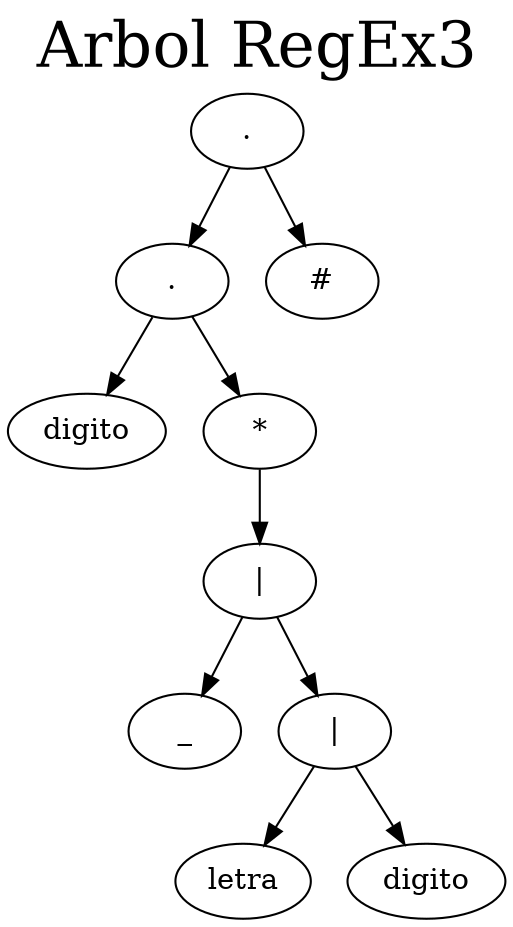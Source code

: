 digraph G{
 graph [dpi=1000];
 label=<Arbol RegEx3>
 labelloc = t;
 fontsize = 30; 
 splines=false;

node95249f85e68b46b8b18c81e1eebf16d1[label="."];
	node95249f85e68b46b8b18c81e1eebf16d1 -> nodee00b10badd44427fa0ea1b2ad1b874ff;
nodee00b10badd44427fa0ea1b2ad1b874ff[label="."];
	nodee00b10badd44427fa0ea1b2ad1b874ff -> nodeb28e7063210d4caeac943b5ad312fd02;
nodeb28e7063210d4caeac943b5ad312fd02[label="digito"];
	nodee00b10badd44427fa0ea1b2ad1b874ff -> node134995ce4ef24bec8f20abe53e453b90;
node134995ce4ef24bec8f20abe53e453b90[label="*"];
	node134995ce4ef24bec8f20abe53e453b90 -> node27303fc3eca64955b548a5b2ccd2853b;
node27303fc3eca64955b548a5b2ccd2853b[label="|"];
	node27303fc3eca64955b548a5b2ccd2853b -> nodeed3408761ae44fa1bc8dc407aa08bdf4;
nodeed3408761ae44fa1bc8dc407aa08bdf4[label="_"];
	node27303fc3eca64955b548a5b2ccd2853b -> node773cb5f71a414f5bab681e864f47e6eb;
node773cb5f71a414f5bab681e864f47e6eb[label="|"];
	node773cb5f71a414f5bab681e864f47e6eb -> noded85e278041464436b1e823dc45e2ce19;
noded85e278041464436b1e823dc45e2ce19[label="letra"];
	node773cb5f71a414f5bab681e864f47e6eb -> node95048fcf405d422490f3ae88ef392e6f;
node95048fcf405d422490f3ae88ef392e6f[label="digito"];
	node95249f85e68b46b8b18c81e1eebf16d1 -> nodeb5df1ceb553b4603b34bf6f40f944c68;
nodeb5df1ceb553b4603b34bf6f40f944c68[label="#"];
}